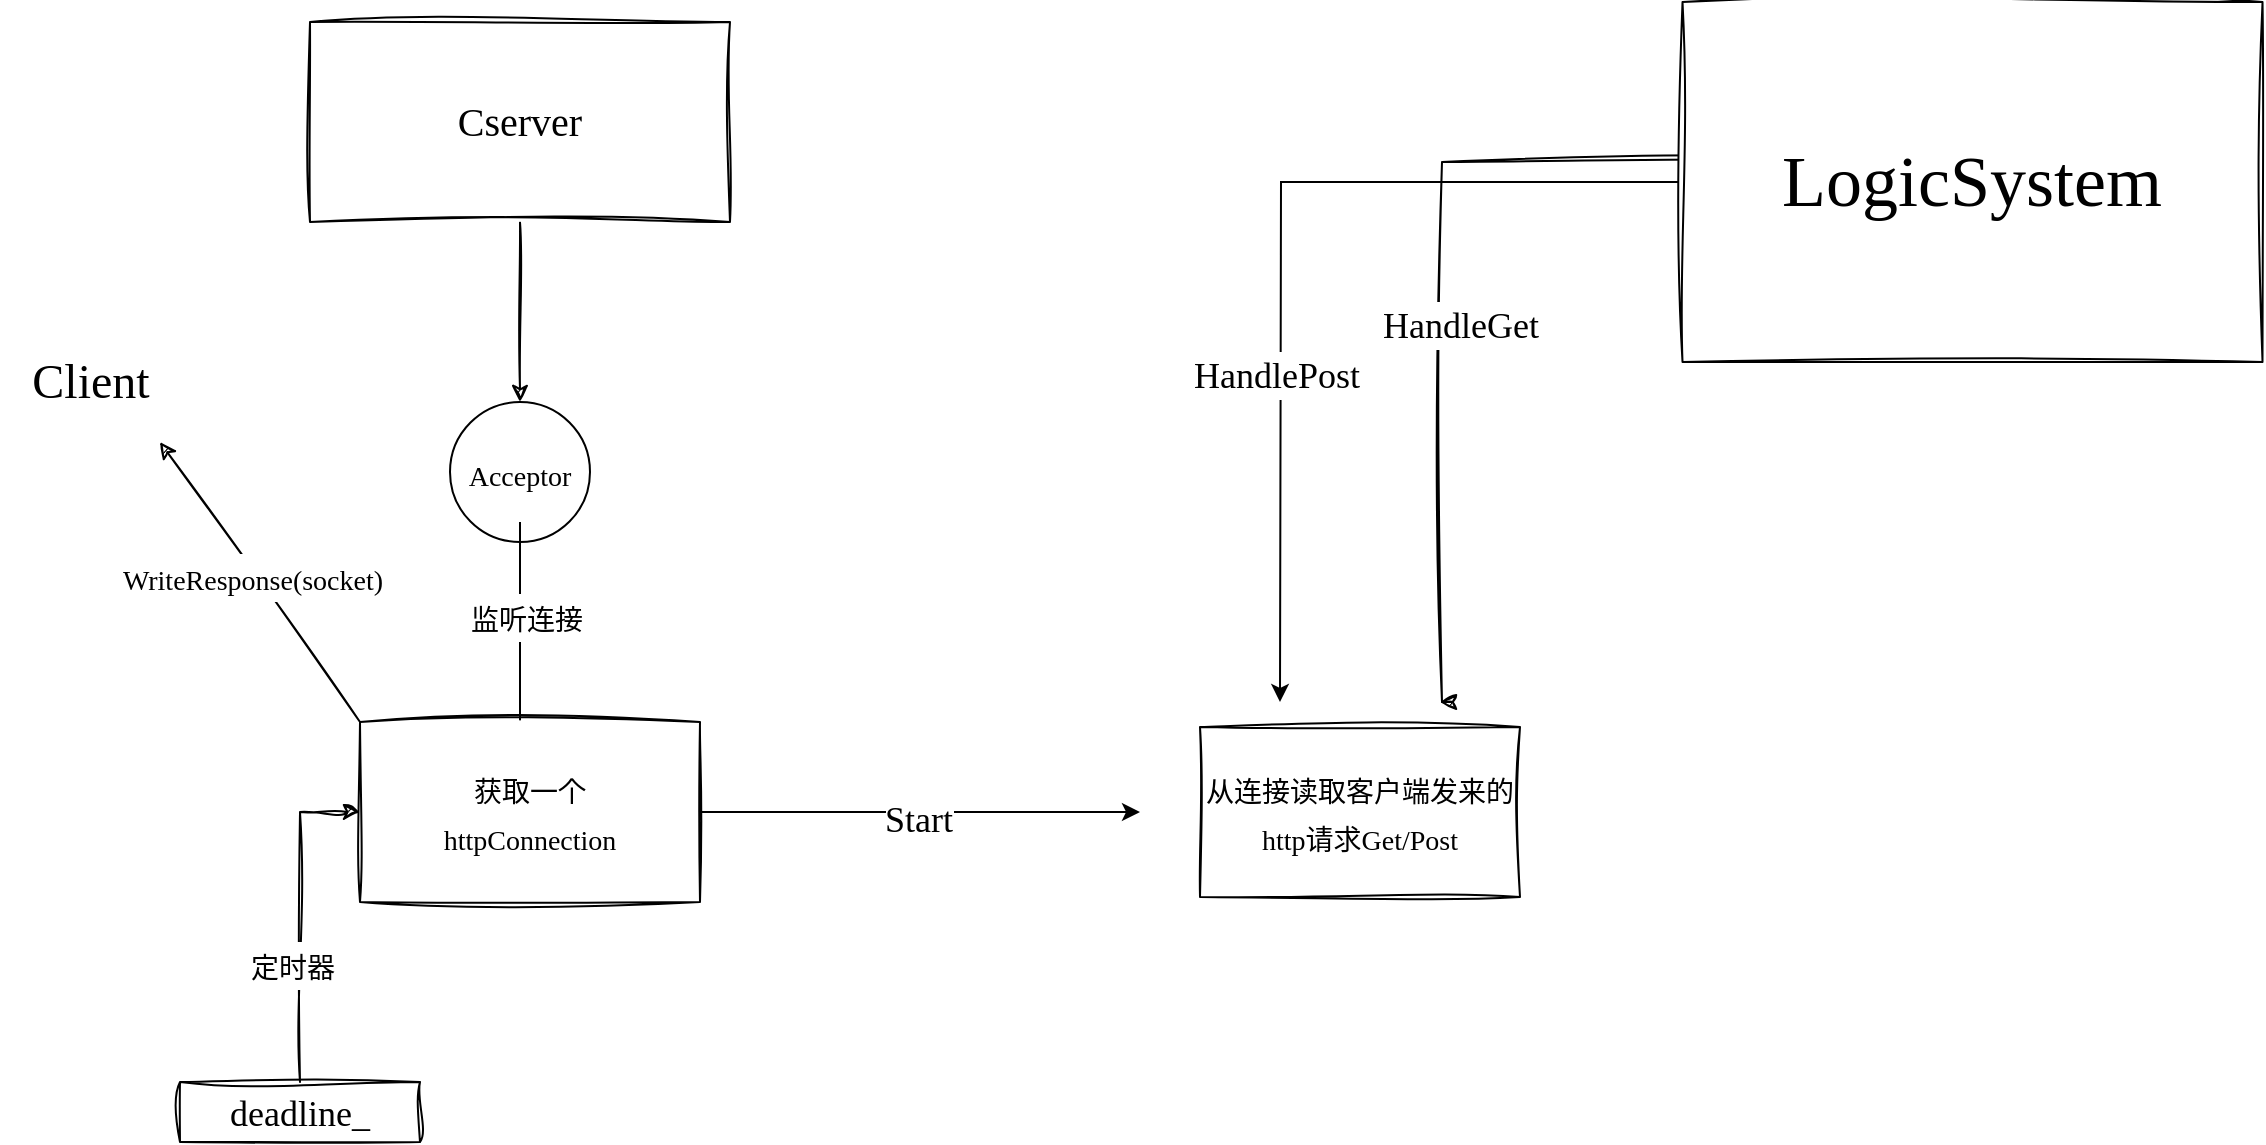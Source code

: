 <mxfile version="22.1.18" type="device">
  <diagram name="第 1 页" id="KdRjreE3MOIQbmugA6AL">
    <mxGraphModel dx="1221" dy="717" grid="1" gridSize="10" guides="1" tooltips="1" connect="1" arrows="1" fold="1" page="1" pageScale="1" pageWidth="20000" pageHeight="20000" math="0" shadow="0">
      <root>
        <mxCell id="0" />
        <mxCell id="1" parent="0" />
        <mxCell id="RObKxQkiu_mTfadBc8yZ-24" style="edgeStyle=orthogonalEdgeStyle;rounded=0;sketch=1;hachureGap=4;jiggle=2;curveFitting=1;orthogonalLoop=1;jettySize=auto;html=1;entryX=0.5;entryY=0;entryDx=0;entryDy=0;fontFamily=Architects Daughter;fontSource=https%3A%2F%2Ffonts.googleapis.com%2Fcss%3Ffamily%3DArchitects%2BDaughter;fontSize=16;" edge="1" parent="1" source="RObKxQkiu_mTfadBc8yZ-1" target="RObKxQkiu_mTfadBc8yZ-3">
          <mxGeometry relative="1" as="geometry" />
        </mxCell>
        <mxCell id="RObKxQkiu_mTfadBc8yZ-1" value="&lt;font face=&quot;Georgia&quot;&gt;Cserver&lt;/font&gt;" style="rounded=0;whiteSpace=wrap;html=1;sketch=1;hachureGap=4;jiggle=2;curveFitting=1;fontFamily=Architects Daughter;fontSource=https%3A%2F%2Ffonts.googleapis.com%2Fcss%3Ffamily%3DArchitects%2BDaughter;fontSize=20;" vertex="1" parent="1">
          <mxGeometry x="505" y="180" width="210" height="100" as="geometry" />
        </mxCell>
        <mxCell id="RObKxQkiu_mTfadBc8yZ-3" value="&lt;font face=&quot;Georgia&quot; style=&quot;font-size: 14px;&quot;&gt;Acceptor&lt;/font&gt;" style="ellipse;whiteSpace=wrap;html=1;aspect=fixed;hachureGap=4;fontFamily=Architects Daughter;fontSource=https%3A%2F%2Ffonts.googleapis.com%2Fcss%3Ffamily%3DArchitects%2BDaughter;fontSize=20;" vertex="1" parent="1">
          <mxGeometry x="575" y="370" width="70" height="70" as="geometry" />
        </mxCell>
        <mxCell id="RObKxQkiu_mTfadBc8yZ-6" value="" style="endArrow=none;html=1;rounded=0;hachureGap=4;fontFamily=Architects Daughter;fontSource=https%3A%2F%2Ffonts.googleapis.com%2Fcss%3Ffamily%3DArchitects%2BDaughter;fontSize=16;" edge="1" parent="1">
          <mxGeometry width="50" height="50" relative="1" as="geometry">
            <mxPoint x="610" y="430" as="sourcePoint" />
            <mxPoint x="610" y="530" as="targetPoint" />
          </mxGeometry>
        </mxCell>
        <mxCell id="RObKxQkiu_mTfadBc8yZ-7" value="&lt;font style=&quot;font-size: 14px;&quot;&gt;监听连接&lt;/font&gt;" style="edgeLabel;html=1;align=center;verticalAlign=middle;resizable=0;points=[];fontSize=20;fontFamily=Architects Daughter;" vertex="1" connectable="0" parent="RObKxQkiu_mTfadBc8yZ-6">
          <mxGeometry x="-0.06" y="3" relative="1" as="geometry">
            <mxPoint as="offset" />
          </mxGeometry>
        </mxCell>
        <mxCell id="RObKxQkiu_mTfadBc8yZ-29" value="tart" style="edgeStyle=orthogonalEdgeStyle;rounded=0;hachureGap=4;orthogonalLoop=1;jettySize=auto;html=1;fontFamily=Architects Daughter;fontSource=https%3A%2F%2Ffonts.googleapis.com%2Fcss%3Ffamily%3DArchitects%2BDaughter;fontSize=16;" edge="1" parent="1" source="RObKxQkiu_mTfadBc8yZ-9">
          <mxGeometry relative="1" as="geometry">
            <mxPoint x="920" y="575" as="targetPoint" />
          </mxGeometry>
        </mxCell>
        <mxCell id="RObKxQkiu_mTfadBc8yZ-30" value="&lt;font face=&quot;Georgia&quot; style=&quot;font-size: 18px;&quot;&gt;Start&lt;/font&gt;" style="edgeLabel;html=1;align=center;verticalAlign=middle;resizable=0;points=[];fontSize=20;fontFamily=Architects Daughter;" vertex="1" connectable="0" parent="RObKxQkiu_mTfadBc8yZ-29">
          <mxGeometry x="0.002" y="-2" relative="1" as="geometry">
            <mxPoint x="-1" as="offset" />
          </mxGeometry>
        </mxCell>
        <mxCell id="RObKxQkiu_mTfadBc8yZ-9" value="&lt;font face=&quot;Georgia&quot; style=&quot;font-size: 14px;&quot;&gt;获取一个&lt;br&gt;httpConnection&lt;/font&gt;" style="rounded=0;whiteSpace=wrap;html=1;sketch=1;hachureGap=4;jiggle=2;curveFitting=1;fontFamily=Architects Daughter;fontSource=https%3A%2F%2Ffonts.googleapis.com%2Fcss%3Ffamily%3DArchitects%2BDaughter;fontSize=20;" vertex="1" parent="1">
          <mxGeometry x="530" y="530" width="170" height="90" as="geometry" />
        </mxCell>
        <mxCell id="RObKxQkiu_mTfadBc8yZ-14" style="edgeStyle=orthogonalEdgeStyle;rounded=0;sketch=1;hachureGap=4;jiggle=2;curveFitting=1;orthogonalLoop=1;jettySize=auto;html=1;fontFamily=Architects Daughter;fontSource=https%3A%2F%2Ffonts.googleapis.com%2Fcss%3Ffamily%3DArchitects%2BDaughter;fontSize=16;" edge="1" parent="1">
          <mxGeometry relative="1" as="geometry">
            <mxPoint x="1070" y="520" as="targetPoint" />
            <mxPoint x="1310" y="250" as="sourcePoint" />
            <Array as="points">
              <mxPoint x="1071" y="250" />
            </Array>
          </mxGeometry>
        </mxCell>
        <mxCell id="RObKxQkiu_mTfadBc8yZ-15" value="&lt;font style=&quot;font-size: 18px;&quot; face=&quot;Georgia&quot;&gt;HandleGet&lt;/font&gt;" style="edgeLabel;html=1;align=center;verticalAlign=middle;resizable=0;points=[];fontSize=20;fontFamily=Architects Daughter;" vertex="1" connectable="0" parent="RObKxQkiu_mTfadBc8yZ-14">
          <mxGeometry x="0.216" y="-2" relative="1" as="geometry">
            <mxPoint x="11" y="10" as="offset" />
          </mxGeometry>
        </mxCell>
        <mxCell id="RObKxQkiu_mTfadBc8yZ-16" style="edgeStyle=orthogonalEdgeStyle;rounded=0;hachureGap=4;orthogonalLoop=1;jettySize=auto;html=1;fontFamily=Architects Daughter;fontSource=https%3A%2F%2Ffonts.googleapis.com%2Fcss%3Ffamily%3DArchitects%2BDaughter;fontSize=16;" edge="1" parent="1" source="RObKxQkiu_mTfadBc8yZ-10">
          <mxGeometry relative="1" as="geometry">
            <mxPoint x="990" y="520" as="targetPoint" />
          </mxGeometry>
        </mxCell>
        <mxCell id="RObKxQkiu_mTfadBc8yZ-17" value="&lt;font style=&quot;font-size: 18px;&quot; face=&quot;Georgia&quot;&gt;HandlePost&lt;/font&gt;" style="edgeLabel;html=1;align=center;verticalAlign=middle;resizable=0;points=[];fontSize=20;fontFamily=Architects Daughter;" vertex="1" connectable="0" parent="RObKxQkiu_mTfadBc8yZ-16">
          <mxGeometry x="0.29" y="-3" relative="1" as="geometry">
            <mxPoint as="offset" />
          </mxGeometry>
        </mxCell>
        <mxCell id="RObKxQkiu_mTfadBc8yZ-10" value="&lt;font style=&quot;font-size: 36px;&quot; face=&quot;Georgia&quot;&gt;LogicSystem&lt;/font&gt;" style="rounded=0;whiteSpace=wrap;html=1;sketch=1;hachureGap=4;jiggle=2;curveFitting=1;fontFamily=Architects Daughter;fontSource=https%3A%2F%2Ffonts.googleapis.com%2Fcss%3Ffamily%3DArchitects%2BDaughter;fontSize=20;" vertex="1" parent="1">
          <mxGeometry x="1191.26" y="170" width="290" height="180" as="geometry" />
        </mxCell>
        <mxCell id="RObKxQkiu_mTfadBc8yZ-27" style="edgeStyle=orthogonalEdgeStyle;rounded=0;sketch=1;hachureGap=4;jiggle=2;curveFitting=1;orthogonalLoop=1;jettySize=auto;html=1;entryX=0;entryY=0.5;entryDx=0;entryDy=0;fontFamily=Architects Daughter;fontSource=https%3A%2F%2Ffonts.googleapis.com%2Fcss%3Ffamily%3DArchitects%2BDaughter;fontSize=16;" edge="1" parent="1" source="RObKxQkiu_mTfadBc8yZ-21" target="RObKxQkiu_mTfadBc8yZ-9">
          <mxGeometry relative="1" as="geometry" />
        </mxCell>
        <mxCell id="RObKxQkiu_mTfadBc8yZ-28" value="&lt;font style=&quot;font-size: 14px;&quot;&gt;定时器&lt;/font&gt;" style="edgeLabel;html=1;align=center;verticalAlign=middle;resizable=0;points=[];fontSize=20;fontFamily=Architects Daughter;" vertex="1" connectable="0" parent="RObKxQkiu_mTfadBc8yZ-27">
          <mxGeometry x="-0.277" y="4" relative="1" as="geometry">
            <mxPoint as="offset" />
          </mxGeometry>
        </mxCell>
        <mxCell id="RObKxQkiu_mTfadBc8yZ-21" value="&lt;font style=&quot;font-size: 18px;&quot; face=&quot;Georgia&quot;&gt;deadline_&lt;/font&gt;" style="rounded=0;whiteSpace=wrap;html=1;sketch=1;hachureGap=4;jiggle=2;curveFitting=1;fontFamily=Architects Daughter;fontSource=https%3A%2F%2Ffonts.googleapis.com%2Fcss%3Ffamily%3DArchitects%2BDaughter;fontSize=20;" vertex="1" parent="1">
          <mxGeometry x="440" y="710" width="120" height="30" as="geometry" />
        </mxCell>
        <mxCell id="RObKxQkiu_mTfadBc8yZ-31" value="&lt;font face=&quot;Georgia&quot; style=&quot;font-size: 14px;&quot;&gt;从连接读取客户端发来的http请求Get/Post&lt;/font&gt;" style="rounded=0;whiteSpace=wrap;html=1;sketch=1;hachureGap=4;jiggle=2;curveFitting=1;fontFamily=Architects Daughter;fontSource=https%3A%2F%2Ffonts.googleapis.com%2Fcss%3Ffamily%3DArchitects%2BDaughter;fontSize=20;" vertex="1" parent="1">
          <mxGeometry x="950" y="532.5" width="160" height="85" as="geometry" />
        </mxCell>
        <mxCell id="RObKxQkiu_mTfadBc8yZ-32" value="" style="endArrow=classic;html=1;rounded=0;sketch=1;hachureGap=4;jiggle=2;curveFitting=1;fontFamily=Architects Daughter;fontSource=https%3A%2F%2Ffonts.googleapis.com%2Fcss%3Ffamily%3DArchitects%2BDaughter;fontSize=16;exitX=0.041;exitY=-0.007;exitDx=0;exitDy=0;exitPerimeter=0;" edge="1" parent="1">
          <mxGeometry width="50" height="50" relative="1" as="geometry">
            <mxPoint x="530" y="530.0" as="sourcePoint" />
            <mxPoint x="430" y="390" as="targetPoint" />
          </mxGeometry>
        </mxCell>
        <mxCell id="RObKxQkiu_mTfadBc8yZ-33" value="&lt;font face=&quot;Georgia&quot; style=&quot;font-size: 14px;&quot;&gt;WriteResponse(socket)&lt;/font&gt;" style="edgeLabel;html=1;align=center;verticalAlign=middle;resizable=0;points=[];fontSize=20;fontFamily=Architects Daughter;" vertex="1" connectable="0" parent="RObKxQkiu_mTfadBc8yZ-32">
          <mxGeometry x="0.05" y="1" relative="1" as="geometry">
            <mxPoint x="-1" as="offset" />
          </mxGeometry>
        </mxCell>
        <mxCell id="RObKxQkiu_mTfadBc8yZ-34" value="&lt;font face=&quot;Georgia&quot; style=&quot;font-size: 24px;&quot;&gt;Client&lt;/font&gt;" style="text;html=1;align=center;verticalAlign=middle;resizable=0;points=[];autosize=1;strokeColor=none;fillColor=none;fontSize=20;fontFamily=Architects Daughter;" vertex="1" parent="1">
          <mxGeometry x="350" y="340" width="90" height="40" as="geometry" />
        </mxCell>
      </root>
    </mxGraphModel>
  </diagram>
</mxfile>
